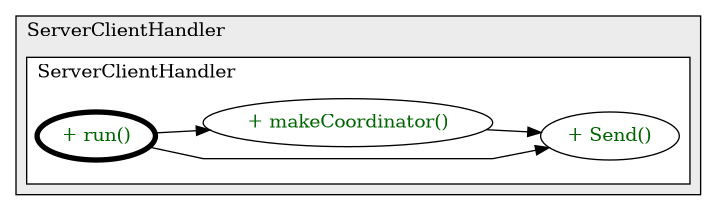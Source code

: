 @startuml

/' diagram meta data start
config=CallConfiguration;
{
  "rootMethod": "ServerClientHandler#run()",
  "projectClassification": {
    "searchMode": "OpenProject", // OpenProject, AllProjects
    "includedProjects": "",
    "pathEndKeywords": "*.impl",
    "isClientPath": "",
    "isClientName": "",
    "isTestPath": "",
    "isTestName": "",
    "isMappingPath": "",
    "isMappingName": "",
    "isDataAccessPath": "",
    "isDataAccessName": "",
    "isDataStructurePath": "",
    "isDataStructureName": "",
    "isInterfaceStructuresPath": "",
    "isInterfaceStructuresName": "",
    "isEntryPointPath": "",
    "isEntryPointName": "",
    "treatFinalFieldsAsMandatory": false
  },
  "graphRestriction": {
    "classPackageExcludeFilter": "",
    "classPackageIncludeFilter": "",
    "classNameExcludeFilter": "",
    "classNameIncludeFilter": "",
    "methodNameExcludeFilter": "",
    "methodNameIncludeFilter": "",
    "removeByInheritance": "", // inheritance/annotation based filtering is done in a second step
    "removeByAnnotation": "",
    "removeByClassPackage": "", // cleanup the graph after inheritance/annotation based filtering is done
    "removeByClassName": "",
    "cutMappings": false,
    "cutEnum": true,
    "cutTests": true,
    "cutClient": true,
    "cutDataAccess": true,
    "cutInterfaceStructures": true,
    "cutDataStructures": true,
    "cutGetterAndSetter": true,
    "cutConstructors": true
  },
  "graphTraversal": {
    "forwardDepth": 3,
    "backwardDepth": 3,
    "classPackageExcludeFilter": "",
    "classPackageIncludeFilter": "",
    "classNameExcludeFilter": "",
    "classNameIncludeFilter": "",
    "methodNameExcludeFilter": "",
    "methodNameIncludeFilter": "",
    "hideMappings": false,
    "hideDataStructures": false,
    "hidePrivateMethods": true,
    "hideInterfaceCalls": true, // indirection: implementation -> interface (is hidden) -> implementation
    "onlyShowApplicationEntryPoints": false, // root node is included
    "useMethodCallsForStructureDiagram": "ForwardOnly" // ForwardOnly, BothDirections, No
  },
  "details": {
    "aggregation": "GroupByClass", // ByClass, GroupByClass, None
    "showMethodParametersTypes": false,
    "showMethodParametersNames": false,
    "showMethodReturnType": false,
    "showPackageLevels": 2,
    "showCallOrder": false,
    "edgeMode": "MethodsOnly", // TypesOnly, MethodsOnly, TypesAndMethods, MethodsAndDirectTypeUsage
    "showDetailedClassStructure": false
  },
  "rootClass": "ServerClientHandler",
  "extensionCallbackMethod": "" // qualified.class.name#methodName - signature: public static String method(String)
}
diagram meta data end '/



digraph g {
    rankdir="LR"
    splines=polyline
    

'nodes 
subgraph cluster_1694949796 { 
   	label=ServerClientHandler
	labeljust=l
	fillcolor="#ececec"
	style=filled
   
   subgraph cluster_306445258 { 
   	label=ServerClientHandler
	labeljust=l
	fillcolor=white
	style=filled
   
   ServerClientHandler1694949796XXXSend1808118735[
	label="+ Send()"
	style=filled
	fillcolor=white
	tooltip="ServerClientHandler

null"
	fontcolor=darkgreen
];

ServerClientHandler1694949796XXXmakeCoordinator0[
	label="+ makeCoordinator()"
	style=filled
	fillcolor=white
	tooltip="ServerClientHandler

null"
	fontcolor=darkgreen
];

ServerClientHandler1694949796XXXrun0[
	label="+ run()"
	style=filled
	fillcolor=white
	tooltip="ServerClientHandler

null"
	penwidth=4
	fontcolor=darkgreen
];
} 
} 

'edges    
ServerClientHandler1694949796XXXmakeCoordinator0 -> ServerClientHandler1694949796XXXSend1808118735;
ServerClientHandler1694949796XXXrun0 -> ServerClientHandler1694949796XXXSend1808118735;
ServerClientHandler1694949796XXXrun0 -> ServerClientHandler1694949796XXXmakeCoordinator0;
    
}
@enduml